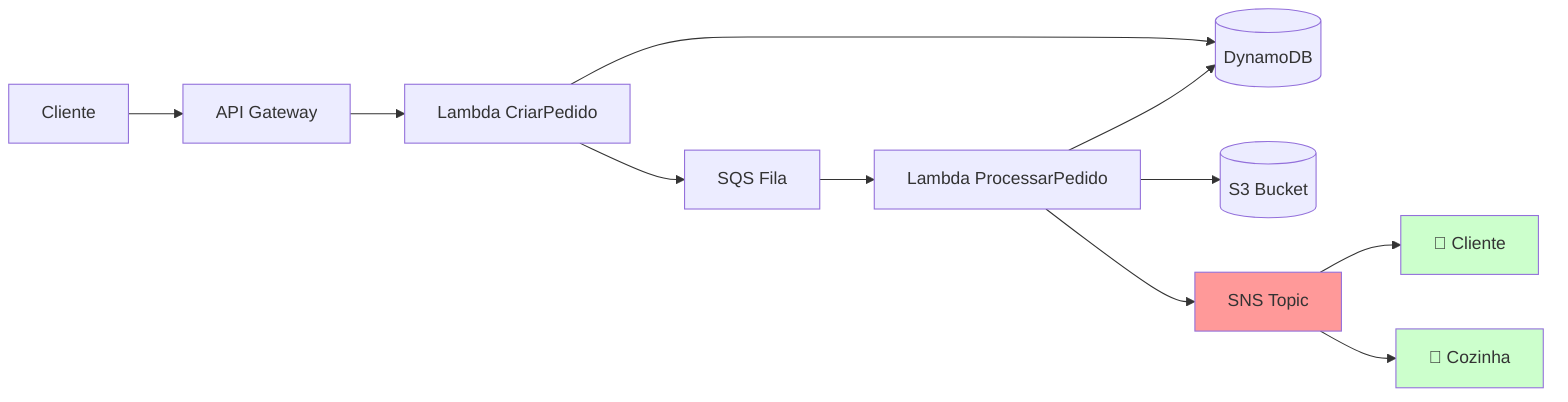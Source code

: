 graph LR
    Cliente[Cliente] --> APIGateway[API Gateway]
    APIGateway --> LambdaCriarPedido[Lambda CriarPedido]
    LambdaCriarPedido --> DynamoDB[(DynamoDB)]
    LambdaCriarPedido --> SQS[SQS Fila]
    SQS --> LambdaProcessarPedido[Lambda ProcessarPedido]
    LambdaProcessarPedido --> S3[(S3 Bucket)]
    LambdaProcessarPedido --> SNS[SNS Topic]
    LambdaProcessarPedido --> DynamoDB
    SNS --> NotificacaoCliente[📧 Cliente]
    SNS --> NotificacaoCozinha[📧 Cozinha]

    style SNS fill:#ff9999
    style NotificacaoCliente fill:#ccffcc
    style NotificacaoCozinha fill:#ccffcc